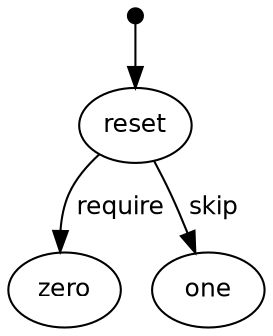 digraph model {
  graph [ rankdir = "TB", ranksep="0.4", nodesep="0.2" ];
  node [ fontname = "Helvetica", fontsize="12.0", margin="0.07" ];
  edge [ fontname = "Helvetica", fontsize="12.0", margin="0.05" ];
  "" [ shape = "point", height="0.1" ];
  "" -> reset
  reset	-> zero [ label = " require " ];
  reset	-> one [ label = " skip " ];
}
